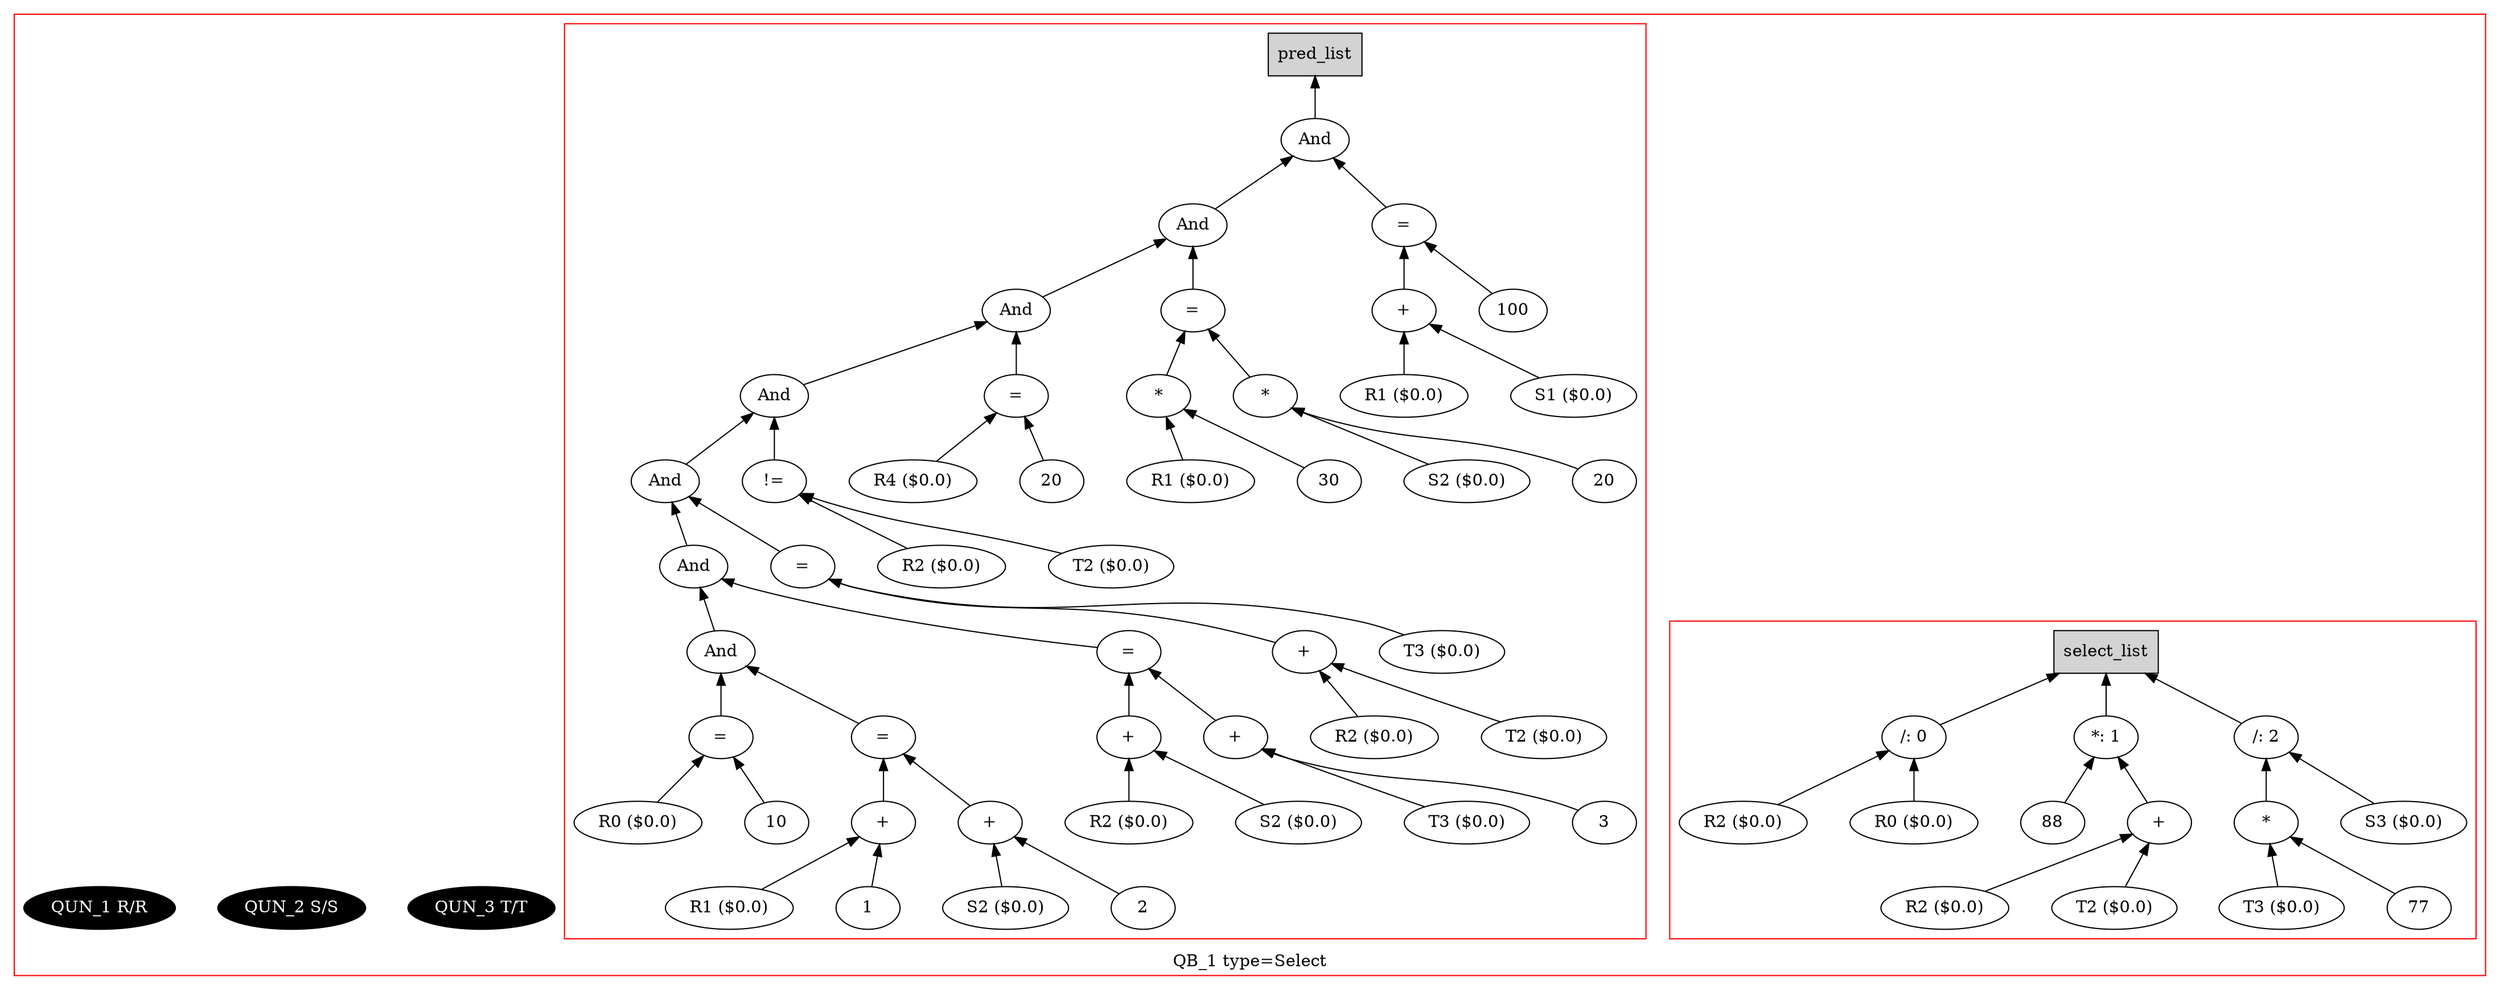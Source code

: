 digraph example1 {
    rankdir=BT;
    nodesep=0.5;
    ordering="in";
  subgraph cluster_QB_1 {
    "QB_1_selectlist"[label="select_list",shape=box,style=filled];
    color = "red"
  subgraph cluster_select_listQB_1 {
    exprnode3v1[label="/: 0"];
    exprnode1v1 -> exprnode3v1;
    exprnode1v1[label="R2 ($0.0)"];
    exprnode2v1 -> exprnode3v1;
    exprnode2v1[label="R0 ($0.0)"];
    exprnode3v1 -> "QB_1_selectlist";
    exprnode8v1[label="*: 1"];
    exprnode4v1 -> exprnode8v1;
    exprnode4v1[label="88"];
    exprnode7v1 -> exprnode8v1;
    exprnode7v1[label="+"];
    exprnode5v1 -> exprnode7v1;
    exprnode5v1[label="R2 ($0.0)"];
    exprnode6v1 -> exprnode7v1;
    exprnode6v1[label="T2 ($0.0)"];
    exprnode8v1 -> "QB_1_selectlist";
    exprnode13v1[label="/: 2"];
    exprnode11v1 -> exprnode13v1;
    exprnode11v1[label="*"];
    exprnode9v1 -> exprnode11v1;
    exprnode9v1[label="T3 ($0.0)"];
    exprnode10v1 -> exprnode11v1;
    exprnode10v1[label="77"];
    exprnode12v1 -> exprnode13v1;
    exprnode12v1[label="S3 ($0.0)"];
    exprnode13v1 -> "QB_1_selectlist";
}
    "QUN_3"[label="QUN_3 T/T", fillcolor=black, fontcolor=white, style=filled]
    "QUN_2"[label="QUN_2 S/S", fillcolor=black, fontcolor=white, style=filled]
    "QUN_1"[label="QUN_1 R/R", fillcolor=black, fontcolor=white, style=filled]
  subgraph cluster_pred_listQB_1 {
    exprnode60v1[label="And"];
    exprnode54v1 -> exprnode60v1;
    exprnode54v1[label="And"];
    exprnode46v1 -> exprnode54v1;
    exprnode46v1[label="And"];
    exprnode42v1 -> exprnode46v1;
    exprnode42v1[label="And"];
    exprnode38v1 -> exprnode42v1;
    exprnode38v1[label="And"];
    exprnode32v1 -> exprnode38v1;
    exprnode32v1[label="And"];
    exprnode24v1 -> exprnode32v1;
    exprnode24v1[label="And"];
    exprnode16v1 -> exprnode24v1;
    exprnode16v1[label="="];
    exprnode14v1 -> exprnode16v1;
    exprnode14v1[label="R0 ($0.0)"];
    exprnode15v1 -> exprnode16v1;
    exprnode15v1[label="10"];
    exprnode23v1 -> exprnode24v1;
    exprnode23v1[label="="];
    exprnode19v1 -> exprnode23v1;
    exprnode19v1[label="+"];
    exprnode17v1 -> exprnode19v1;
    exprnode17v1[label="R1 ($0.0)"];
    exprnode18v1 -> exprnode19v1;
    exprnode18v1[label="1"];
    exprnode22v1 -> exprnode23v1;
    exprnode22v1[label="+"];
    exprnode20v1 -> exprnode22v1;
    exprnode20v1[label="S2 ($0.0)"];
    exprnode21v1 -> exprnode22v1;
    exprnode21v1[label="2"];
    exprnode31v1 -> exprnode32v1;
    exprnode31v1[label="="];
    exprnode27v1 -> exprnode31v1;
    exprnode27v1[label="+"];
    exprnode25v1 -> exprnode27v1;
    exprnode25v1[label="R2 ($0.0)"];
    exprnode26v1 -> exprnode27v1;
    exprnode26v1[label="S2 ($0.0)"];
    exprnode30v1 -> exprnode31v1;
    exprnode30v1[label="+"];
    exprnode28v1 -> exprnode30v1;
    exprnode28v1[label="T3 ($0.0)"];
    exprnode29v1 -> exprnode30v1;
    exprnode29v1[label="3"];
    exprnode37v1 -> exprnode38v1;
    exprnode37v1[label="="];
    exprnode35v1 -> exprnode37v1;
    exprnode35v1[label="+"];
    exprnode33v1 -> exprnode35v1;
    exprnode33v1[label="R2 ($0.0)"];
    exprnode34v1 -> exprnode35v1;
    exprnode34v1[label="T2 ($0.0)"];
    exprnode36v1 -> exprnode37v1;
    exprnode36v1[label="T3 ($0.0)"];
    exprnode41v1 -> exprnode42v1;
    exprnode41v1[label="!="];
    exprnode39v1 -> exprnode41v1;
    exprnode39v1[label="R2 ($0.0)"];
    exprnode40v1 -> exprnode41v1;
    exprnode40v1[label="T2 ($0.0)"];
    exprnode45v1 -> exprnode46v1;
    exprnode45v1[label="="];
    exprnode43v1 -> exprnode45v1;
    exprnode43v1[label="R4 ($0.0)"];
    exprnode44v1 -> exprnode45v1;
    exprnode44v1[label="20"];
    exprnode53v1 -> exprnode54v1;
    exprnode53v1[label="="];
    exprnode49v1 -> exprnode53v1;
    exprnode49v1[label="*"];
    exprnode47v1 -> exprnode49v1;
    exprnode47v1[label="R1 ($0.0)"];
    exprnode48v1 -> exprnode49v1;
    exprnode48v1[label="30"];
    exprnode52v1 -> exprnode53v1;
    exprnode52v1[label="*"];
    exprnode50v1 -> exprnode52v1;
    exprnode50v1[label="S2 ($0.0)"];
    exprnode51v1 -> exprnode52v1;
    exprnode51v1[label="20"];
    exprnode59v1 -> exprnode60v1;
    exprnode59v1[label="="];
    exprnode57v1 -> exprnode59v1;
    exprnode57v1[label="+"];
    exprnode55v1 -> exprnode57v1;
    exprnode55v1[label="R1 ($0.0)"];
    exprnode56v1 -> exprnode57v1;
    exprnode56v1[label="S1 ($0.0)"];
    exprnode58v1 -> exprnode59v1;
    exprnode58v1[label="100"];
    exprnode60v1 -> QB_1_pred_list;
    "QB_1_pred_list"[label="pred_list",shape=box,style=filled];
}
    label = "QB_1 type=Select";
}
}
